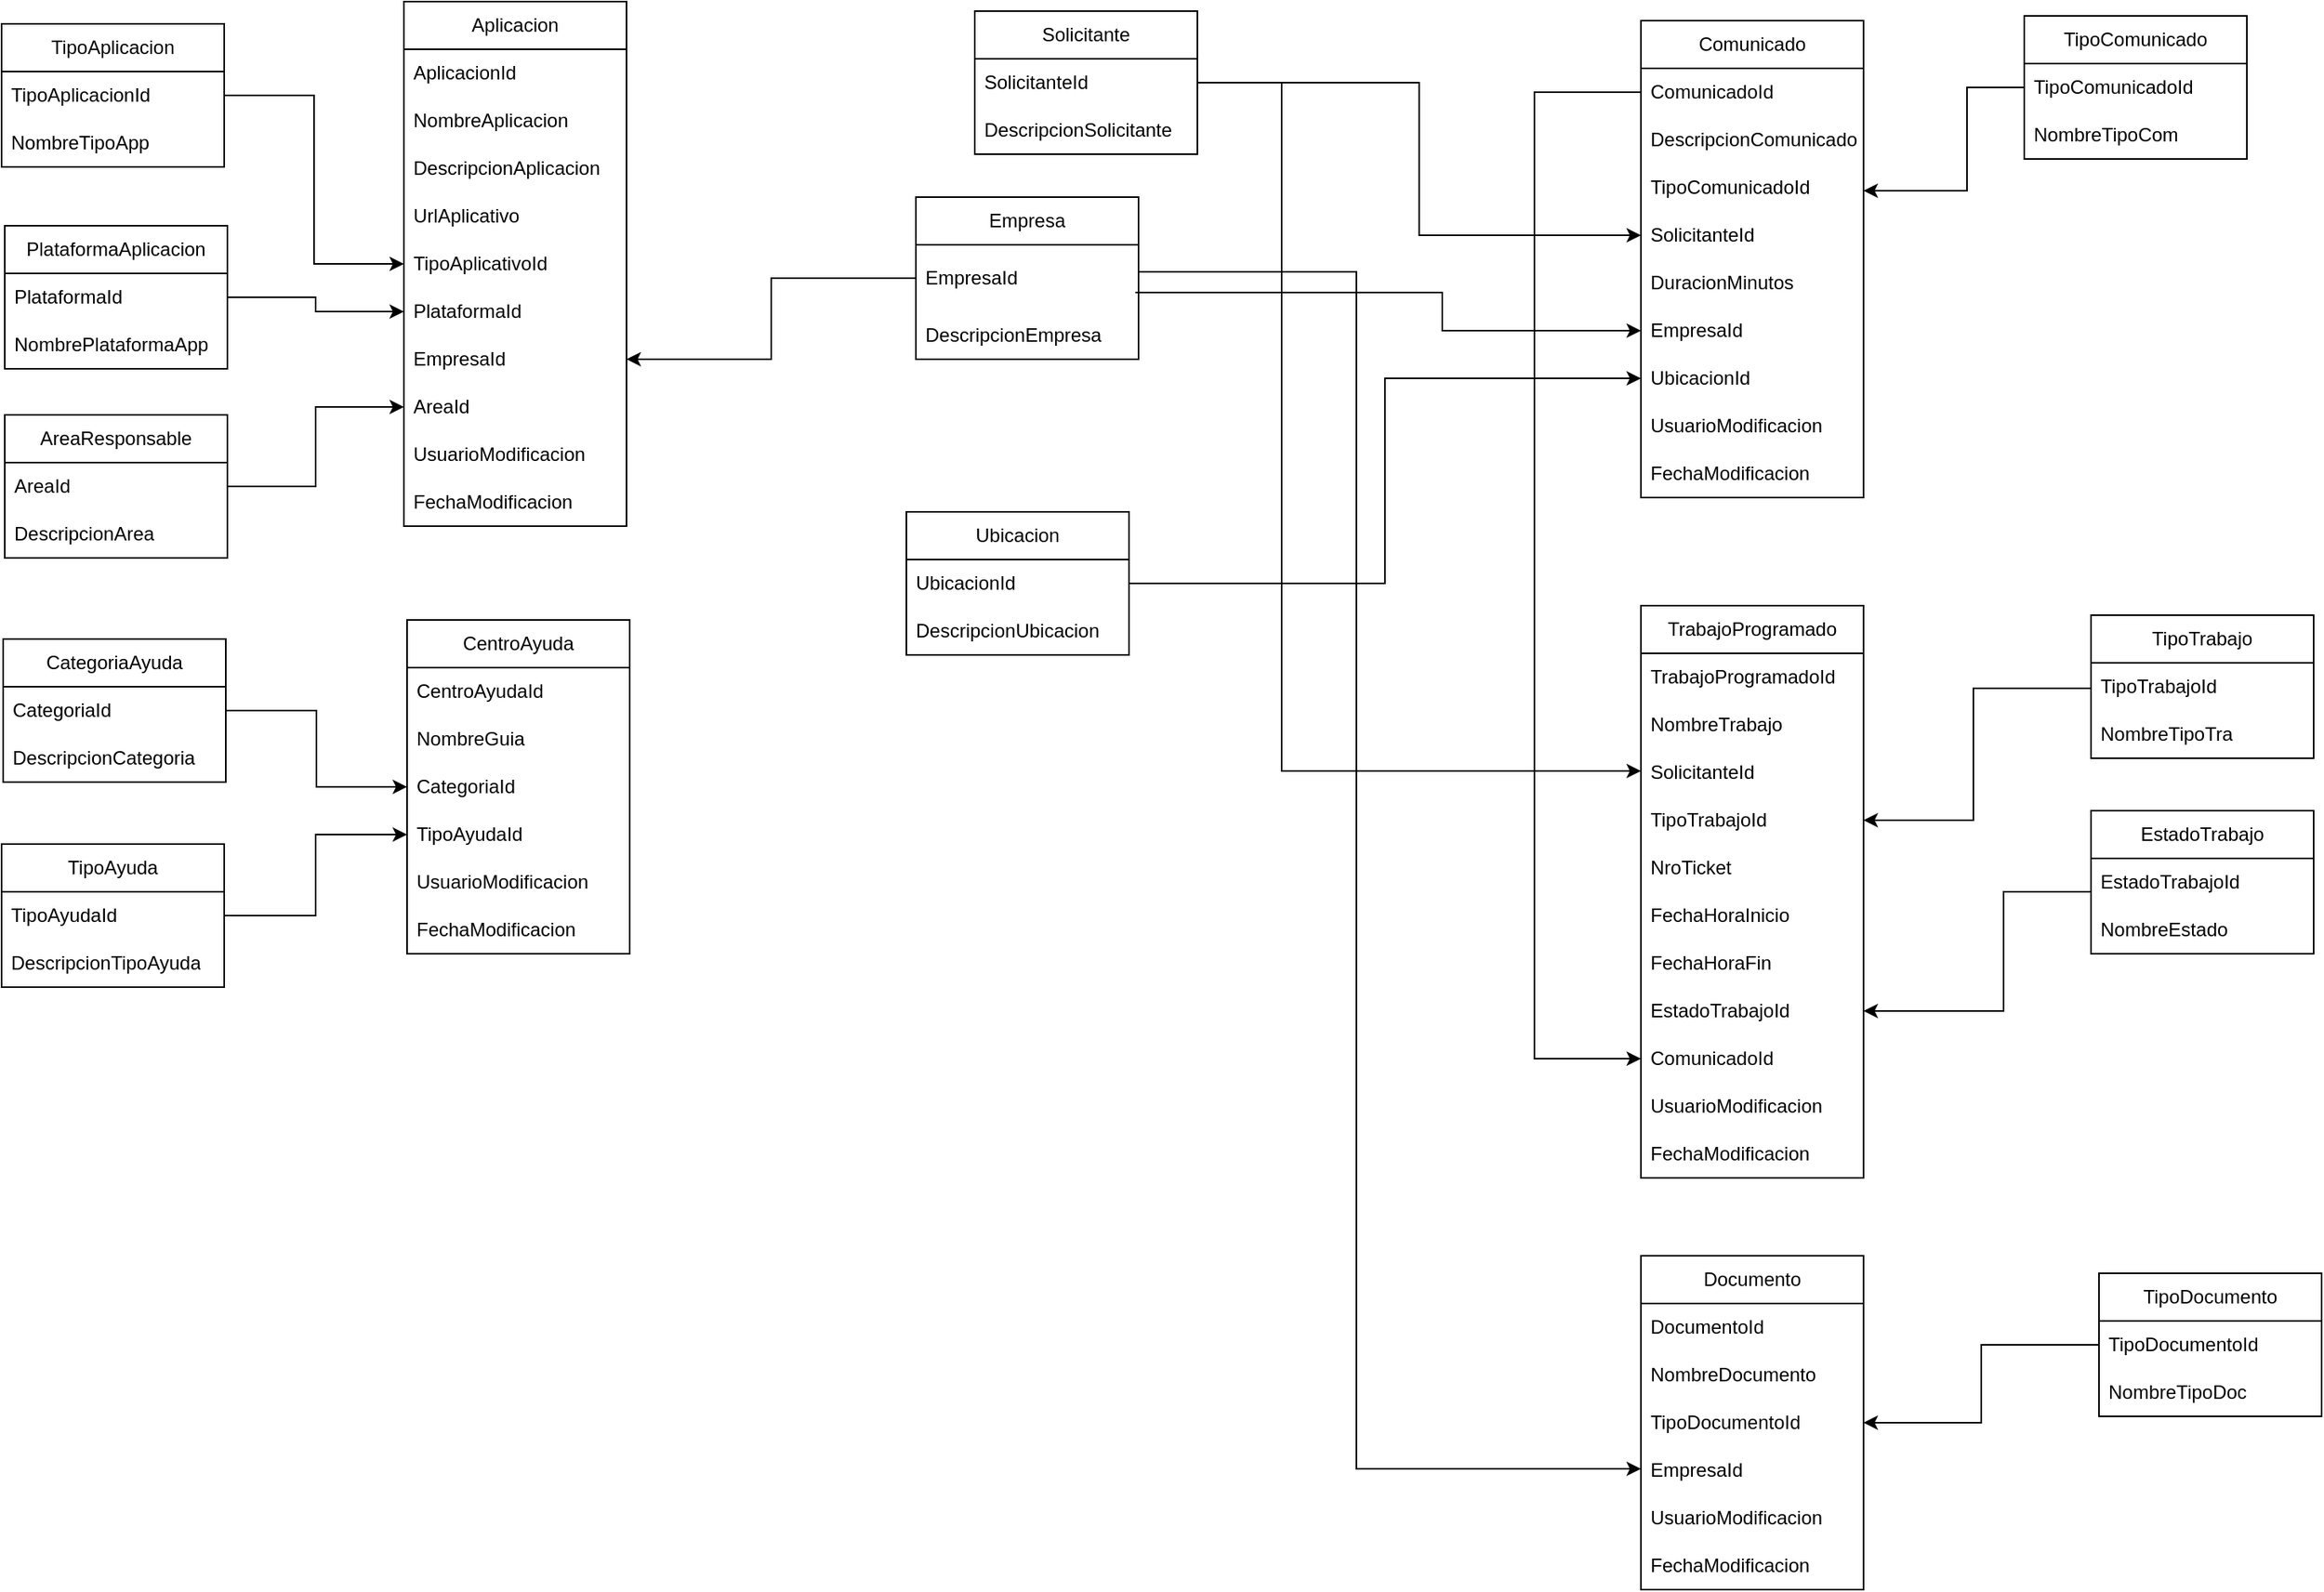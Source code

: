 <mxfile version="28.2.7">
  <diagram name="Página-1" id="-MrBv8roK4zkL0AQwpN0">
    <mxGraphModel dx="2376" dy="823" grid="1" gridSize="1" guides="1" tooltips="1" connect="1" arrows="1" fold="1" page="1" pageScale="1" pageWidth="827" pageHeight="1169" background="none" math="0" shadow="0">
      <root>
        <mxCell id="0" />
        <mxCell id="1" parent="0" />
        <mxCell id="9lsMP7yAAdvIUMcSsxts-48" value="Solicitante" style="swimlane;fontStyle=0;childLayout=stackLayout;horizontal=1;startSize=30;horizontalStack=0;resizeParent=1;resizeParentMax=0;resizeLast=0;collapsible=1;marginBottom=0;whiteSpace=wrap;html=1;" vertex="1" parent="1">
          <mxGeometry x="18" y="26" width="140" height="90" as="geometry" />
        </mxCell>
        <mxCell id="9lsMP7yAAdvIUMcSsxts-49" value="SolicitanteId" style="text;strokeColor=none;fillColor=none;align=left;verticalAlign=middle;spacingLeft=4;spacingRight=4;overflow=hidden;points=[[0,0.5],[1,0.5]];portConstraint=eastwest;rotatable=0;whiteSpace=wrap;html=1;" vertex="1" parent="9lsMP7yAAdvIUMcSsxts-48">
          <mxGeometry y="30" width="140" height="30" as="geometry" />
        </mxCell>
        <mxCell id="9lsMP7yAAdvIUMcSsxts-50" value="DescripcionSolicitante" style="text;strokeColor=none;fillColor=none;align=left;verticalAlign=middle;spacingLeft=4;spacingRight=4;overflow=hidden;points=[[0,0.5],[1,0.5]];portConstraint=eastwest;rotatable=0;whiteSpace=wrap;html=1;" vertex="1" parent="9lsMP7yAAdvIUMcSsxts-48">
          <mxGeometry y="60" width="140" height="30" as="geometry" />
        </mxCell>
        <mxCell id="9lsMP7yAAdvIUMcSsxts-52" value="Empresa" style="swimlane;fontStyle=0;childLayout=stackLayout;horizontal=1;startSize=30;horizontalStack=0;resizeParent=1;resizeParentMax=0;resizeLast=0;collapsible=1;marginBottom=0;whiteSpace=wrap;html=1;" vertex="1" parent="1">
          <mxGeometry x="-19" y="143" width="140" height="102" as="geometry" />
        </mxCell>
        <mxCell id="9lsMP7yAAdvIUMcSsxts-53" value="EmpresaId" style="text;strokeColor=none;fillColor=none;align=left;verticalAlign=middle;spacingLeft=4;spacingRight=4;overflow=hidden;points=[[0,0.5],[1,0.5]];portConstraint=eastwest;rotatable=0;whiteSpace=wrap;html=1;" vertex="1" parent="9lsMP7yAAdvIUMcSsxts-52">
          <mxGeometry y="30" width="140" height="42" as="geometry" />
        </mxCell>
        <mxCell id="9lsMP7yAAdvIUMcSsxts-54" value="DescripcionEmpresa" style="text;strokeColor=none;fillColor=none;align=left;verticalAlign=middle;spacingLeft=4;spacingRight=4;overflow=hidden;points=[[0,0.5],[1,0.5]];portConstraint=eastwest;rotatable=0;whiteSpace=wrap;html=1;" vertex="1" parent="9lsMP7yAAdvIUMcSsxts-52">
          <mxGeometry y="72" width="140" height="30" as="geometry" />
        </mxCell>
        <mxCell id="9lsMP7yAAdvIUMcSsxts-56" value="Ubicacion" style="swimlane;fontStyle=0;childLayout=stackLayout;horizontal=1;startSize=30;horizontalStack=0;resizeParent=1;resizeParentMax=0;resizeLast=0;collapsible=1;marginBottom=0;whiteSpace=wrap;html=1;" vertex="1" parent="1">
          <mxGeometry x="-25" y="341" width="140" height="90" as="geometry" />
        </mxCell>
        <mxCell id="9lsMP7yAAdvIUMcSsxts-57" value="UbicacionId" style="text;strokeColor=none;fillColor=none;align=left;verticalAlign=middle;spacingLeft=4;spacingRight=4;overflow=hidden;points=[[0,0.5],[1,0.5]];portConstraint=eastwest;rotatable=0;whiteSpace=wrap;html=1;" vertex="1" parent="9lsMP7yAAdvIUMcSsxts-56">
          <mxGeometry y="30" width="140" height="30" as="geometry" />
        </mxCell>
        <mxCell id="9lsMP7yAAdvIUMcSsxts-58" value="DescripcionUbicacion" style="text;strokeColor=none;fillColor=none;align=left;verticalAlign=middle;spacingLeft=4;spacingRight=4;overflow=hidden;points=[[0,0.5],[1,0.5]];portConstraint=eastwest;rotatable=0;whiteSpace=wrap;html=1;" vertex="1" parent="9lsMP7yAAdvIUMcSsxts-56">
          <mxGeometry y="60" width="140" height="30" as="geometry" />
        </mxCell>
        <mxCell id="9lsMP7yAAdvIUMcSsxts-60" value="TipoComunicado" style="swimlane;fontStyle=0;childLayout=stackLayout;horizontal=1;startSize=30;horizontalStack=0;resizeParent=1;resizeParentMax=0;resizeLast=0;collapsible=1;marginBottom=0;whiteSpace=wrap;html=1;" vertex="1" parent="1">
          <mxGeometry x="678" y="29" width="140" height="90" as="geometry" />
        </mxCell>
        <mxCell id="9lsMP7yAAdvIUMcSsxts-61" value="TipoComunicadoId" style="text;strokeColor=none;fillColor=none;align=left;verticalAlign=middle;spacingLeft=4;spacingRight=4;overflow=hidden;points=[[0,0.5],[1,0.5]];portConstraint=eastwest;rotatable=0;whiteSpace=wrap;html=1;" vertex="1" parent="9lsMP7yAAdvIUMcSsxts-60">
          <mxGeometry y="30" width="140" height="30" as="geometry" />
        </mxCell>
        <mxCell id="9lsMP7yAAdvIUMcSsxts-62" value="NombreTipoCom" style="text;strokeColor=none;fillColor=none;align=left;verticalAlign=middle;spacingLeft=4;spacingRight=4;overflow=hidden;points=[[0,0.5],[1,0.5]];portConstraint=eastwest;rotatable=0;whiteSpace=wrap;html=1;" vertex="1" parent="9lsMP7yAAdvIUMcSsxts-60">
          <mxGeometry y="60" width="140" height="30" as="geometry" />
        </mxCell>
        <mxCell id="9lsMP7yAAdvIUMcSsxts-64" value="Comunicado" style="swimlane;fontStyle=0;childLayout=stackLayout;horizontal=1;startSize=30;horizontalStack=0;resizeParent=1;resizeParentMax=0;resizeLast=0;collapsible=1;marginBottom=0;whiteSpace=wrap;html=1;" vertex="1" parent="1">
          <mxGeometry x="436.93" y="32" width="140" height="300" as="geometry" />
        </mxCell>
        <mxCell id="9lsMP7yAAdvIUMcSsxts-65" value="ComunicadoId" style="text;strokeColor=none;fillColor=none;align=left;verticalAlign=middle;spacingLeft=4;spacingRight=4;overflow=hidden;points=[[0,0.5],[1,0.5]];portConstraint=eastwest;rotatable=0;whiteSpace=wrap;html=1;" vertex="1" parent="9lsMP7yAAdvIUMcSsxts-64">
          <mxGeometry y="30" width="140" height="30" as="geometry" />
        </mxCell>
        <mxCell id="9lsMP7yAAdvIUMcSsxts-66" value="DescripcionComunicado" style="text;strokeColor=none;fillColor=none;align=left;verticalAlign=middle;spacingLeft=4;spacingRight=4;overflow=hidden;points=[[0,0.5],[1,0.5]];portConstraint=eastwest;rotatable=0;whiteSpace=wrap;html=1;" vertex="1" parent="9lsMP7yAAdvIUMcSsxts-64">
          <mxGeometry y="60" width="140" height="30" as="geometry" />
        </mxCell>
        <mxCell id="9lsMP7yAAdvIUMcSsxts-73" value="TipoComunicadoId" style="text;strokeColor=none;fillColor=none;align=left;verticalAlign=middle;spacingLeft=4;spacingRight=4;overflow=hidden;points=[[0,0.5],[1,0.5]];portConstraint=eastwest;rotatable=0;whiteSpace=wrap;html=1;" vertex="1" parent="9lsMP7yAAdvIUMcSsxts-64">
          <mxGeometry y="90" width="140" height="30" as="geometry" />
        </mxCell>
        <mxCell id="9lsMP7yAAdvIUMcSsxts-67" value="SolicitanteId" style="text;strokeColor=none;fillColor=none;align=left;verticalAlign=middle;spacingLeft=4;spacingRight=4;overflow=hidden;points=[[0,0.5],[1,0.5]];portConstraint=eastwest;rotatable=0;whiteSpace=wrap;html=1;" vertex="1" parent="9lsMP7yAAdvIUMcSsxts-64">
          <mxGeometry y="120" width="140" height="30" as="geometry" />
        </mxCell>
        <mxCell id="9lsMP7yAAdvIUMcSsxts-74" value="DuracionMinutos" style="text;strokeColor=none;fillColor=none;align=left;verticalAlign=middle;spacingLeft=4;spacingRight=4;overflow=hidden;points=[[0,0.5],[1,0.5]];portConstraint=eastwest;rotatable=0;whiteSpace=wrap;html=1;" vertex="1" parent="9lsMP7yAAdvIUMcSsxts-64">
          <mxGeometry y="150" width="140" height="30" as="geometry" />
        </mxCell>
        <mxCell id="9lsMP7yAAdvIUMcSsxts-75" value="EmpresaId" style="text;strokeColor=none;fillColor=none;align=left;verticalAlign=middle;spacingLeft=4;spacingRight=4;overflow=hidden;points=[[0,0.5],[1,0.5]];portConstraint=eastwest;rotatable=0;whiteSpace=wrap;html=1;" vertex="1" parent="9lsMP7yAAdvIUMcSsxts-64">
          <mxGeometry y="180" width="140" height="30" as="geometry" />
        </mxCell>
        <mxCell id="9lsMP7yAAdvIUMcSsxts-76" value="UbicacionId" style="text;strokeColor=none;fillColor=none;align=left;verticalAlign=middle;spacingLeft=4;spacingRight=4;overflow=hidden;points=[[0,0.5],[1,0.5]];portConstraint=eastwest;rotatable=0;whiteSpace=wrap;html=1;" vertex="1" parent="9lsMP7yAAdvIUMcSsxts-64">
          <mxGeometry y="210" width="140" height="30" as="geometry" />
        </mxCell>
        <mxCell id="9lsMP7yAAdvIUMcSsxts-77" value="UsuarioModificacion" style="text;strokeColor=none;fillColor=none;align=left;verticalAlign=middle;spacingLeft=4;spacingRight=4;overflow=hidden;points=[[0,0.5],[1,0.5]];portConstraint=eastwest;rotatable=0;whiteSpace=wrap;html=1;" vertex="1" parent="9lsMP7yAAdvIUMcSsxts-64">
          <mxGeometry y="240" width="140" height="30" as="geometry" />
        </mxCell>
        <mxCell id="9lsMP7yAAdvIUMcSsxts-78" value="FechaModificacion" style="text;strokeColor=none;fillColor=none;align=left;verticalAlign=middle;spacingLeft=4;spacingRight=4;overflow=hidden;points=[[0,0.5],[1,0.5]];portConstraint=eastwest;rotatable=0;whiteSpace=wrap;html=1;" vertex="1" parent="9lsMP7yAAdvIUMcSsxts-64">
          <mxGeometry y="270" width="140" height="30" as="geometry" />
        </mxCell>
        <mxCell id="9lsMP7yAAdvIUMcSsxts-85" style="edgeStyle=orthogonalEdgeStyle;rounded=0;orthogonalLoop=1;jettySize=auto;html=1;" edge="1" parent="1" source="9lsMP7yAAdvIUMcSsxts-61" target="9lsMP7yAAdvIUMcSsxts-73">
          <mxGeometry relative="1" as="geometry">
            <Array as="points">
              <mxPoint x="642" y="74" />
              <mxPoint x="642" y="139" />
            </Array>
          </mxGeometry>
        </mxCell>
        <mxCell id="9lsMP7yAAdvIUMcSsxts-86" style="edgeStyle=orthogonalEdgeStyle;rounded=0;orthogonalLoop=1;jettySize=auto;html=1;" edge="1" parent="1" source="9lsMP7yAAdvIUMcSsxts-49" target="9lsMP7yAAdvIUMcSsxts-67">
          <mxGeometry relative="1" as="geometry" />
        </mxCell>
        <mxCell id="9lsMP7yAAdvIUMcSsxts-87" style="edgeStyle=orthogonalEdgeStyle;rounded=0;orthogonalLoop=1;jettySize=auto;html=1;entryX=0;entryY=0.5;entryDx=0;entryDy=0;exitX=0.986;exitY=0.714;exitDx=0;exitDy=0;exitPerimeter=0;" edge="1" parent="1" source="9lsMP7yAAdvIUMcSsxts-53" target="9lsMP7yAAdvIUMcSsxts-75">
          <mxGeometry relative="1" as="geometry">
            <Array as="points">
              <mxPoint x="312" y="203" />
              <mxPoint x="312" y="227" />
            </Array>
          </mxGeometry>
        </mxCell>
        <mxCell id="9lsMP7yAAdvIUMcSsxts-88" style="edgeStyle=orthogonalEdgeStyle;rounded=0;orthogonalLoop=1;jettySize=auto;html=1;entryX=0;entryY=0.5;entryDx=0;entryDy=0;" edge="1" parent="1" source="9lsMP7yAAdvIUMcSsxts-57" target="9lsMP7yAAdvIUMcSsxts-76">
          <mxGeometry relative="1" as="geometry" />
        </mxCell>
        <mxCell id="9lsMP7yAAdvIUMcSsxts-89" value="TipoTrabajo" style="swimlane;fontStyle=0;childLayout=stackLayout;horizontal=1;startSize=30;horizontalStack=0;resizeParent=1;resizeParentMax=0;resizeLast=0;collapsible=1;marginBottom=0;whiteSpace=wrap;html=1;" vertex="1" parent="1">
          <mxGeometry x="720" y="406" width="140" height="90" as="geometry" />
        </mxCell>
        <mxCell id="9lsMP7yAAdvIUMcSsxts-90" value="TipoTrabajoId" style="text;strokeColor=none;fillColor=none;align=left;verticalAlign=middle;spacingLeft=4;spacingRight=4;overflow=hidden;points=[[0,0.5],[1,0.5]];portConstraint=eastwest;rotatable=0;whiteSpace=wrap;html=1;" vertex="1" parent="9lsMP7yAAdvIUMcSsxts-89">
          <mxGeometry y="30" width="140" height="30" as="geometry" />
        </mxCell>
        <mxCell id="9lsMP7yAAdvIUMcSsxts-91" value="NombreTipoTra" style="text;strokeColor=none;fillColor=none;align=left;verticalAlign=middle;spacingLeft=4;spacingRight=4;overflow=hidden;points=[[0,0.5],[1,0.5]];portConstraint=eastwest;rotatable=0;whiteSpace=wrap;html=1;" vertex="1" parent="9lsMP7yAAdvIUMcSsxts-89">
          <mxGeometry y="60" width="140" height="30" as="geometry" />
        </mxCell>
        <mxCell id="9lsMP7yAAdvIUMcSsxts-93" value="EstadoTrabajo" style="swimlane;fontStyle=0;childLayout=stackLayout;horizontal=1;startSize=30;horizontalStack=0;resizeParent=1;resizeParentMax=0;resizeLast=0;collapsible=1;marginBottom=0;whiteSpace=wrap;html=1;" vertex="1" parent="1">
          <mxGeometry x="720" y="529" width="140" height="90" as="geometry" />
        </mxCell>
        <mxCell id="9lsMP7yAAdvIUMcSsxts-94" value="EstadoTrabajoId" style="text;strokeColor=none;fillColor=none;align=left;verticalAlign=middle;spacingLeft=4;spacingRight=4;overflow=hidden;points=[[0,0.5],[1,0.5]];portConstraint=eastwest;rotatable=0;whiteSpace=wrap;html=1;" vertex="1" parent="9lsMP7yAAdvIUMcSsxts-93">
          <mxGeometry y="30" width="140" height="30" as="geometry" />
        </mxCell>
        <mxCell id="9lsMP7yAAdvIUMcSsxts-95" value="NombreEstado" style="text;strokeColor=none;fillColor=none;align=left;verticalAlign=middle;spacingLeft=4;spacingRight=4;overflow=hidden;points=[[0,0.5],[1,0.5]];portConstraint=eastwest;rotatable=0;whiteSpace=wrap;html=1;" vertex="1" parent="9lsMP7yAAdvIUMcSsxts-93">
          <mxGeometry y="60" width="140" height="30" as="geometry" />
        </mxCell>
        <mxCell id="9lsMP7yAAdvIUMcSsxts-96" value="TrabajoProgramado" style="swimlane;fontStyle=0;childLayout=stackLayout;horizontal=1;startSize=30;horizontalStack=0;resizeParent=1;resizeParentMax=0;resizeLast=0;collapsible=1;marginBottom=0;whiteSpace=wrap;html=1;" vertex="1" parent="1">
          <mxGeometry x="436.93" y="400" width="140" height="360" as="geometry" />
        </mxCell>
        <mxCell id="9lsMP7yAAdvIUMcSsxts-97" value="TrabajoProgramadoId" style="text;strokeColor=none;fillColor=none;align=left;verticalAlign=middle;spacingLeft=4;spacingRight=4;overflow=hidden;points=[[0,0.5],[1,0.5]];portConstraint=eastwest;rotatable=0;whiteSpace=wrap;html=1;" vertex="1" parent="9lsMP7yAAdvIUMcSsxts-96">
          <mxGeometry y="30" width="140" height="30" as="geometry" />
        </mxCell>
        <mxCell id="9lsMP7yAAdvIUMcSsxts-98" value="NombreTrabajo" style="text;strokeColor=none;fillColor=none;align=left;verticalAlign=middle;spacingLeft=4;spacingRight=4;overflow=hidden;points=[[0,0.5],[1,0.5]];portConstraint=eastwest;rotatable=0;whiteSpace=wrap;html=1;" vertex="1" parent="9lsMP7yAAdvIUMcSsxts-96">
          <mxGeometry y="60" width="140" height="30" as="geometry" />
        </mxCell>
        <mxCell id="9lsMP7yAAdvIUMcSsxts-99" value="SolicitanteId" style="text;strokeColor=none;fillColor=none;align=left;verticalAlign=middle;spacingLeft=4;spacingRight=4;overflow=hidden;points=[[0,0.5],[1,0.5]];portConstraint=eastwest;rotatable=0;whiteSpace=wrap;html=1;" vertex="1" parent="9lsMP7yAAdvIUMcSsxts-96">
          <mxGeometry y="90" width="140" height="30" as="geometry" />
        </mxCell>
        <mxCell id="9lsMP7yAAdvIUMcSsxts-100" value="TipoTrabajoId" style="text;strokeColor=none;fillColor=none;align=left;verticalAlign=middle;spacingLeft=4;spacingRight=4;overflow=hidden;points=[[0,0.5],[1,0.5]];portConstraint=eastwest;rotatable=0;whiteSpace=wrap;html=1;" vertex="1" parent="9lsMP7yAAdvIUMcSsxts-96">
          <mxGeometry y="120" width="140" height="30" as="geometry" />
        </mxCell>
        <mxCell id="9lsMP7yAAdvIUMcSsxts-101" value="NroTicket" style="text;strokeColor=none;fillColor=none;align=left;verticalAlign=middle;spacingLeft=4;spacingRight=4;overflow=hidden;points=[[0,0.5],[1,0.5]];portConstraint=eastwest;rotatable=0;whiteSpace=wrap;html=1;" vertex="1" parent="9lsMP7yAAdvIUMcSsxts-96">
          <mxGeometry y="150" width="140" height="30" as="geometry" />
        </mxCell>
        <mxCell id="9lsMP7yAAdvIUMcSsxts-102" value="FechaHoraInicio" style="text;strokeColor=none;fillColor=none;align=left;verticalAlign=middle;spacingLeft=4;spacingRight=4;overflow=hidden;points=[[0,0.5],[1,0.5]];portConstraint=eastwest;rotatable=0;whiteSpace=wrap;html=1;" vertex="1" parent="9lsMP7yAAdvIUMcSsxts-96">
          <mxGeometry y="180" width="140" height="30" as="geometry" />
        </mxCell>
        <mxCell id="9lsMP7yAAdvIUMcSsxts-103" value="FechaHoraFin" style="text;strokeColor=none;fillColor=none;align=left;verticalAlign=middle;spacingLeft=4;spacingRight=4;overflow=hidden;points=[[0,0.5],[1,0.5]];portConstraint=eastwest;rotatable=0;whiteSpace=wrap;html=1;" vertex="1" parent="9lsMP7yAAdvIUMcSsxts-96">
          <mxGeometry y="210" width="140" height="30" as="geometry" />
        </mxCell>
        <mxCell id="9lsMP7yAAdvIUMcSsxts-104" value="EstadoTrabajoId" style="text;strokeColor=none;fillColor=none;align=left;verticalAlign=middle;spacingLeft=4;spacingRight=4;overflow=hidden;points=[[0,0.5],[1,0.5]];portConstraint=eastwest;rotatable=0;whiteSpace=wrap;html=1;" vertex="1" parent="9lsMP7yAAdvIUMcSsxts-96">
          <mxGeometry y="240" width="140" height="30" as="geometry" />
        </mxCell>
        <mxCell id="9lsMP7yAAdvIUMcSsxts-105" value="ComunicadoId" style="text;strokeColor=none;fillColor=none;align=left;verticalAlign=middle;spacingLeft=4;spacingRight=4;overflow=hidden;points=[[0,0.5],[1,0.5]];portConstraint=eastwest;rotatable=0;whiteSpace=wrap;html=1;" vertex="1" parent="9lsMP7yAAdvIUMcSsxts-96">
          <mxGeometry y="270" width="140" height="30" as="geometry" />
        </mxCell>
        <mxCell id="9lsMP7yAAdvIUMcSsxts-106" value="UsuarioModificacion" style="text;strokeColor=none;fillColor=none;align=left;verticalAlign=middle;spacingLeft=4;spacingRight=4;overflow=hidden;points=[[0,0.5],[1,0.5]];portConstraint=eastwest;rotatable=0;whiteSpace=wrap;html=1;" vertex="1" parent="9lsMP7yAAdvIUMcSsxts-96">
          <mxGeometry y="300" width="140" height="30" as="geometry" />
        </mxCell>
        <mxCell id="9lsMP7yAAdvIUMcSsxts-107" value="FechaModificacion" style="text;strokeColor=none;fillColor=none;align=left;verticalAlign=middle;spacingLeft=4;spacingRight=4;overflow=hidden;points=[[0,0.5],[1,0.5]];portConstraint=eastwest;rotatable=0;whiteSpace=wrap;html=1;" vertex="1" parent="9lsMP7yAAdvIUMcSsxts-96">
          <mxGeometry y="330" width="140" height="30" as="geometry" />
        </mxCell>
        <mxCell id="9lsMP7yAAdvIUMcSsxts-108" style="edgeStyle=orthogonalEdgeStyle;rounded=0;orthogonalLoop=1;jettySize=auto;html=1;" edge="1" parent="1" source="9lsMP7yAAdvIUMcSsxts-90" target="9lsMP7yAAdvIUMcSsxts-100">
          <mxGeometry relative="1" as="geometry">
            <Array as="points">
              <mxPoint x="646" y="452" />
              <mxPoint x="646" y="535" />
            </Array>
          </mxGeometry>
        </mxCell>
        <mxCell id="9lsMP7yAAdvIUMcSsxts-109" style="edgeStyle=orthogonalEdgeStyle;rounded=0;orthogonalLoop=1;jettySize=auto;html=1;" edge="1" parent="1" source="9lsMP7yAAdvIUMcSsxts-94" target="9lsMP7yAAdvIUMcSsxts-104">
          <mxGeometry relative="1" as="geometry">
            <Array as="points">
              <mxPoint x="665" y="580" />
              <mxPoint x="665" y="655" />
            </Array>
          </mxGeometry>
        </mxCell>
        <mxCell id="9lsMP7yAAdvIUMcSsxts-110" style="edgeStyle=orthogonalEdgeStyle;rounded=0;orthogonalLoop=1;jettySize=auto;html=1;" edge="1" parent="1" source="9lsMP7yAAdvIUMcSsxts-49" target="9lsMP7yAAdvIUMcSsxts-99">
          <mxGeometry relative="1" as="geometry">
            <Array as="points">
              <mxPoint x="211" y="71" />
              <mxPoint x="211" y="504" />
            </Array>
          </mxGeometry>
        </mxCell>
        <mxCell id="9lsMP7yAAdvIUMcSsxts-112" style="edgeStyle=orthogonalEdgeStyle;rounded=0;orthogonalLoop=1;jettySize=auto;html=1;entryX=0;entryY=0.5;entryDx=0;entryDy=0;" edge="1" parent="1" source="9lsMP7yAAdvIUMcSsxts-65" target="9lsMP7yAAdvIUMcSsxts-105">
          <mxGeometry relative="1" as="geometry">
            <Array as="points">
              <mxPoint x="369.93" y="77" />
              <mxPoint x="369.93" y="685" />
            </Array>
          </mxGeometry>
        </mxCell>
        <mxCell id="9lsMP7yAAdvIUMcSsxts-128" value="TipoDocumento" style="swimlane;fontStyle=0;childLayout=stackLayout;horizontal=1;startSize=30;horizontalStack=0;resizeParent=1;resizeParentMax=0;resizeLast=0;collapsible=1;marginBottom=0;whiteSpace=wrap;html=1;" vertex="1" parent="1">
          <mxGeometry x="725" y="820" width="140" height="90" as="geometry" />
        </mxCell>
        <mxCell id="9lsMP7yAAdvIUMcSsxts-129" value="TipoDocumentoId" style="text;strokeColor=none;fillColor=none;align=left;verticalAlign=middle;spacingLeft=4;spacingRight=4;overflow=hidden;points=[[0,0.5],[1,0.5]];portConstraint=eastwest;rotatable=0;whiteSpace=wrap;html=1;" vertex="1" parent="9lsMP7yAAdvIUMcSsxts-128">
          <mxGeometry y="30" width="140" height="30" as="geometry" />
        </mxCell>
        <mxCell id="9lsMP7yAAdvIUMcSsxts-130" value="NombreTipoDoc" style="text;strokeColor=none;fillColor=none;align=left;verticalAlign=middle;spacingLeft=4;spacingRight=4;overflow=hidden;points=[[0,0.5],[1,0.5]];portConstraint=eastwest;rotatable=0;whiteSpace=wrap;html=1;" vertex="1" parent="9lsMP7yAAdvIUMcSsxts-128">
          <mxGeometry y="60" width="140" height="30" as="geometry" />
        </mxCell>
        <mxCell id="9lsMP7yAAdvIUMcSsxts-137" value="Documento" style="swimlane;fontStyle=0;childLayout=stackLayout;horizontal=1;startSize=30;horizontalStack=0;resizeParent=1;resizeParentMax=0;resizeLast=0;collapsible=1;marginBottom=0;whiteSpace=wrap;html=1;" vertex="1" parent="1">
          <mxGeometry x="436.93" y="809" width="140" height="210" as="geometry" />
        </mxCell>
        <mxCell id="9lsMP7yAAdvIUMcSsxts-138" value="DocumentoId" style="text;strokeColor=none;fillColor=none;align=left;verticalAlign=middle;spacingLeft=4;spacingRight=4;overflow=hidden;points=[[0,0.5],[1,0.5]];portConstraint=eastwest;rotatable=0;whiteSpace=wrap;html=1;" vertex="1" parent="9lsMP7yAAdvIUMcSsxts-137">
          <mxGeometry y="30" width="140" height="30" as="geometry" />
        </mxCell>
        <mxCell id="9lsMP7yAAdvIUMcSsxts-139" value="NombreDocumento" style="text;strokeColor=none;fillColor=none;align=left;verticalAlign=middle;spacingLeft=4;spacingRight=4;overflow=hidden;points=[[0,0.5],[1,0.5]];portConstraint=eastwest;rotatable=0;whiteSpace=wrap;html=1;" vertex="1" parent="9lsMP7yAAdvIUMcSsxts-137">
          <mxGeometry y="60" width="140" height="30" as="geometry" />
        </mxCell>
        <mxCell id="9lsMP7yAAdvIUMcSsxts-140" value="TipoDocumentoId" style="text;strokeColor=none;fillColor=none;align=left;verticalAlign=middle;spacingLeft=4;spacingRight=4;overflow=hidden;points=[[0,0.5],[1,0.5]];portConstraint=eastwest;rotatable=0;whiteSpace=wrap;html=1;" vertex="1" parent="9lsMP7yAAdvIUMcSsxts-137">
          <mxGeometry y="90" width="140" height="30" as="geometry" />
        </mxCell>
        <mxCell id="9lsMP7yAAdvIUMcSsxts-143" value="EmpresaId" style="text;strokeColor=none;fillColor=none;align=left;verticalAlign=middle;spacingLeft=4;spacingRight=4;overflow=hidden;points=[[0,0.5],[1,0.5]];portConstraint=eastwest;rotatable=0;whiteSpace=wrap;html=1;" vertex="1" parent="9lsMP7yAAdvIUMcSsxts-137">
          <mxGeometry y="120" width="140" height="30" as="geometry" />
        </mxCell>
        <mxCell id="9lsMP7yAAdvIUMcSsxts-141" value="UsuarioModificacion" style="text;strokeColor=none;fillColor=none;align=left;verticalAlign=middle;spacingLeft=4;spacingRight=4;overflow=hidden;points=[[0,0.5],[1,0.5]];portConstraint=eastwest;rotatable=0;whiteSpace=wrap;html=1;" vertex="1" parent="9lsMP7yAAdvIUMcSsxts-137">
          <mxGeometry y="150" width="140" height="30" as="geometry" />
        </mxCell>
        <mxCell id="9lsMP7yAAdvIUMcSsxts-142" value="FechaModificacion" style="text;strokeColor=none;fillColor=none;align=left;verticalAlign=middle;spacingLeft=4;spacingRight=4;overflow=hidden;points=[[0,0.5],[1,0.5]];portConstraint=eastwest;rotatable=0;whiteSpace=wrap;html=1;" vertex="1" parent="9lsMP7yAAdvIUMcSsxts-137">
          <mxGeometry y="180" width="140" height="30" as="geometry" />
        </mxCell>
        <mxCell id="9lsMP7yAAdvIUMcSsxts-144" style="edgeStyle=orthogonalEdgeStyle;rounded=0;orthogonalLoop=1;jettySize=auto;html=1;entryX=1;entryY=0.5;entryDx=0;entryDy=0;" edge="1" parent="1" source="9lsMP7yAAdvIUMcSsxts-129" target="9lsMP7yAAdvIUMcSsxts-140">
          <mxGeometry relative="1" as="geometry" />
        </mxCell>
        <mxCell id="9lsMP7yAAdvIUMcSsxts-146" style="edgeStyle=orthogonalEdgeStyle;rounded=0;orthogonalLoop=1;jettySize=auto;html=1;" edge="1" parent="1" source="9lsMP7yAAdvIUMcSsxts-53" target="9lsMP7yAAdvIUMcSsxts-143">
          <mxGeometry relative="1" as="geometry">
            <Array as="points">
              <mxPoint x="258" y="190" />
              <mxPoint x="258" y="943" />
            </Array>
          </mxGeometry>
        </mxCell>
        <mxCell id="9lsMP7yAAdvIUMcSsxts-148" value="TipoAplicacion" style="swimlane;fontStyle=0;childLayout=stackLayout;horizontal=1;startSize=30;horizontalStack=0;resizeParent=1;resizeParentMax=0;resizeLast=0;collapsible=1;marginBottom=0;whiteSpace=wrap;html=1;" vertex="1" parent="1">
          <mxGeometry x="-594" y="34" width="140" height="90" as="geometry" />
        </mxCell>
        <mxCell id="9lsMP7yAAdvIUMcSsxts-149" value="TipoAplicacionId" style="text;strokeColor=none;fillColor=none;align=left;verticalAlign=middle;spacingLeft=4;spacingRight=4;overflow=hidden;points=[[0,0.5],[1,0.5]];portConstraint=eastwest;rotatable=0;whiteSpace=wrap;html=1;" vertex="1" parent="9lsMP7yAAdvIUMcSsxts-148">
          <mxGeometry y="30" width="140" height="30" as="geometry" />
        </mxCell>
        <mxCell id="9lsMP7yAAdvIUMcSsxts-150" value="NombreTipoApp" style="text;strokeColor=none;fillColor=none;align=left;verticalAlign=middle;spacingLeft=4;spacingRight=4;overflow=hidden;points=[[0,0.5],[1,0.5]];portConstraint=eastwest;rotatable=0;whiteSpace=wrap;html=1;" vertex="1" parent="9lsMP7yAAdvIUMcSsxts-148">
          <mxGeometry y="60" width="140" height="30" as="geometry" />
        </mxCell>
        <mxCell id="9lsMP7yAAdvIUMcSsxts-152" value="PlataformaAplicacion" style="swimlane;fontStyle=0;childLayout=stackLayout;horizontal=1;startSize=30;horizontalStack=0;resizeParent=1;resizeParentMax=0;resizeLast=0;collapsible=1;marginBottom=0;whiteSpace=wrap;html=1;" vertex="1" parent="1">
          <mxGeometry x="-592" y="161" width="140" height="90" as="geometry" />
        </mxCell>
        <mxCell id="9lsMP7yAAdvIUMcSsxts-153" value="PlataformaId" style="text;strokeColor=none;fillColor=none;align=left;verticalAlign=middle;spacingLeft=4;spacingRight=4;overflow=hidden;points=[[0,0.5],[1,0.5]];portConstraint=eastwest;rotatable=0;whiteSpace=wrap;html=1;" vertex="1" parent="9lsMP7yAAdvIUMcSsxts-152">
          <mxGeometry y="30" width="140" height="30" as="geometry" />
        </mxCell>
        <mxCell id="9lsMP7yAAdvIUMcSsxts-154" value="NombrePlataformaApp" style="text;strokeColor=none;fillColor=none;align=left;verticalAlign=middle;spacingLeft=4;spacingRight=4;overflow=hidden;points=[[0,0.5],[1,0.5]];portConstraint=eastwest;rotatable=0;whiteSpace=wrap;html=1;" vertex="1" parent="9lsMP7yAAdvIUMcSsxts-152">
          <mxGeometry y="60" width="140" height="30" as="geometry" />
        </mxCell>
        <mxCell id="9lsMP7yAAdvIUMcSsxts-160" value="AreaResponsable" style="swimlane;fontStyle=0;childLayout=stackLayout;horizontal=1;startSize=30;horizontalStack=0;resizeParent=1;resizeParentMax=0;resizeLast=0;collapsible=1;marginBottom=0;whiteSpace=wrap;html=1;" vertex="1" parent="1">
          <mxGeometry x="-592" y="280" width="140" height="90" as="geometry" />
        </mxCell>
        <mxCell id="9lsMP7yAAdvIUMcSsxts-161" value="AreaId" style="text;strokeColor=none;fillColor=none;align=left;verticalAlign=middle;spacingLeft=4;spacingRight=4;overflow=hidden;points=[[0,0.5],[1,0.5]];portConstraint=eastwest;rotatable=0;whiteSpace=wrap;html=1;" vertex="1" parent="9lsMP7yAAdvIUMcSsxts-160">
          <mxGeometry y="30" width="140" height="30" as="geometry" />
        </mxCell>
        <mxCell id="9lsMP7yAAdvIUMcSsxts-162" value="DescripcionArea" style="text;strokeColor=none;fillColor=none;align=left;verticalAlign=middle;spacingLeft=4;spacingRight=4;overflow=hidden;points=[[0,0.5],[1,0.5]];portConstraint=eastwest;rotatable=0;whiteSpace=wrap;html=1;" vertex="1" parent="9lsMP7yAAdvIUMcSsxts-160">
          <mxGeometry y="60" width="140" height="30" as="geometry" />
        </mxCell>
        <mxCell id="9lsMP7yAAdvIUMcSsxts-164" value="Aplicacion" style="swimlane;fontStyle=0;childLayout=stackLayout;horizontal=1;startSize=30;horizontalStack=0;resizeParent=1;resizeParentMax=0;resizeLast=0;collapsible=1;marginBottom=0;whiteSpace=wrap;html=1;" vertex="1" parent="1">
          <mxGeometry x="-341" y="20" width="140" height="330" as="geometry" />
        </mxCell>
        <mxCell id="9lsMP7yAAdvIUMcSsxts-165" value="AplicacionId" style="text;strokeColor=none;fillColor=none;align=left;verticalAlign=middle;spacingLeft=4;spacingRight=4;overflow=hidden;points=[[0,0.5],[1,0.5]];portConstraint=eastwest;rotatable=0;whiteSpace=wrap;html=1;" vertex="1" parent="9lsMP7yAAdvIUMcSsxts-164">
          <mxGeometry y="30" width="140" height="30" as="geometry" />
        </mxCell>
        <mxCell id="9lsMP7yAAdvIUMcSsxts-166" value="NombreAplicacion" style="text;strokeColor=none;fillColor=none;align=left;verticalAlign=middle;spacingLeft=4;spacingRight=4;overflow=hidden;points=[[0,0.5],[1,0.5]];portConstraint=eastwest;rotatable=0;whiteSpace=wrap;html=1;" vertex="1" parent="9lsMP7yAAdvIUMcSsxts-164">
          <mxGeometry y="60" width="140" height="30" as="geometry" />
        </mxCell>
        <mxCell id="9lsMP7yAAdvIUMcSsxts-167" value="DescripcionAplicacion" style="text;strokeColor=none;fillColor=none;align=left;verticalAlign=middle;spacingLeft=4;spacingRight=4;overflow=hidden;points=[[0,0.5],[1,0.5]];portConstraint=eastwest;rotatable=0;whiteSpace=wrap;html=1;" vertex="1" parent="9lsMP7yAAdvIUMcSsxts-164">
          <mxGeometry y="90" width="140" height="30" as="geometry" />
        </mxCell>
        <mxCell id="9lsMP7yAAdvIUMcSsxts-168" value="UrlAplicativo" style="text;strokeColor=none;fillColor=none;align=left;verticalAlign=middle;spacingLeft=4;spacingRight=4;overflow=hidden;points=[[0,0.5],[1,0.5]];portConstraint=eastwest;rotatable=0;whiteSpace=wrap;html=1;" vertex="1" parent="9lsMP7yAAdvIUMcSsxts-164">
          <mxGeometry y="120" width="140" height="30" as="geometry" />
        </mxCell>
        <mxCell id="9lsMP7yAAdvIUMcSsxts-169" value="TipoAplicativoId" style="text;strokeColor=none;fillColor=none;align=left;verticalAlign=middle;spacingLeft=4;spacingRight=4;overflow=hidden;points=[[0,0.5],[1,0.5]];portConstraint=eastwest;rotatable=0;whiteSpace=wrap;html=1;" vertex="1" parent="9lsMP7yAAdvIUMcSsxts-164">
          <mxGeometry y="150" width="140" height="30" as="geometry" />
        </mxCell>
        <mxCell id="9lsMP7yAAdvIUMcSsxts-170" value="PlataformaId" style="text;strokeColor=none;fillColor=none;align=left;verticalAlign=middle;spacingLeft=4;spacingRight=4;overflow=hidden;points=[[0,0.5],[1,0.5]];portConstraint=eastwest;rotatable=0;whiteSpace=wrap;html=1;" vertex="1" parent="9lsMP7yAAdvIUMcSsxts-164">
          <mxGeometry y="180" width="140" height="30" as="geometry" />
        </mxCell>
        <mxCell id="9lsMP7yAAdvIUMcSsxts-171" value="EmpresaId" style="text;strokeColor=none;fillColor=none;align=left;verticalAlign=middle;spacingLeft=4;spacingRight=4;overflow=hidden;points=[[0,0.5],[1,0.5]];portConstraint=eastwest;rotatable=0;whiteSpace=wrap;html=1;" vertex="1" parent="9lsMP7yAAdvIUMcSsxts-164">
          <mxGeometry y="210" width="140" height="30" as="geometry" />
        </mxCell>
        <mxCell id="9lsMP7yAAdvIUMcSsxts-172" value="AreaId" style="text;strokeColor=none;fillColor=none;align=left;verticalAlign=middle;spacingLeft=4;spacingRight=4;overflow=hidden;points=[[0,0.5],[1,0.5]];portConstraint=eastwest;rotatable=0;whiteSpace=wrap;html=1;" vertex="1" parent="9lsMP7yAAdvIUMcSsxts-164">
          <mxGeometry y="240" width="140" height="30" as="geometry" />
        </mxCell>
        <mxCell id="9lsMP7yAAdvIUMcSsxts-194" value="UsuarioModificacion" style="text;strokeColor=none;fillColor=none;align=left;verticalAlign=middle;spacingLeft=4;spacingRight=4;overflow=hidden;points=[[0,0.5],[1,0.5]];portConstraint=eastwest;rotatable=0;whiteSpace=wrap;html=1;" vertex="1" parent="9lsMP7yAAdvIUMcSsxts-164">
          <mxGeometry y="270" width="140" height="30" as="geometry" />
        </mxCell>
        <mxCell id="9lsMP7yAAdvIUMcSsxts-195" value="FechaModificacion" style="text;strokeColor=none;fillColor=none;align=left;verticalAlign=middle;spacingLeft=4;spacingRight=4;overflow=hidden;points=[[0,0.5],[1,0.5]];portConstraint=eastwest;rotatable=0;whiteSpace=wrap;html=1;" vertex="1" parent="9lsMP7yAAdvIUMcSsxts-164">
          <mxGeometry y="300" width="140" height="30" as="geometry" />
        </mxCell>
        <mxCell id="9lsMP7yAAdvIUMcSsxts-173" style="edgeStyle=orthogonalEdgeStyle;rounded=0;orthogonalLoop=1;jettySize=auto;html=1;" edge="1" parent="1" source="9lsMP7yAAdvIUMcSsxts-161" target="9lsMP7yAAdvIUMcSsxts-172">
          <mxGeometry relative="1" as="geometry" />
        </mxCell>
        <mxCell id="9lsMP7yAAdvIUMcSsxts-174" style="edgeStyle=orthogonalEdgeStyle;rounded=0;orthogonalLoop=1;jettySize=auto;html=1;" edge="1" parent="1" source="9lsMP7yAAdvIUMcSsxts-153" target="9lsMP7yAAdvIUMcSsxts-170">
          <mxGeometry relative="1" as="geometry" />
        </mxCell>
        <mxCell id="9lsMP7yAAdvIUMcSsxts-175" style="edgeStyle=orthogonalEdgeStyle;rounded=0;orthogonalLoop=1;jettySize=auto;html=1;entryX=0;entryY=0.5;entryDx=0;entryDy=0;" edge="1" parent="1" source="9lsMP7yAAdvIUMcSsxts-149" target="9lsMP7yAAdvIUMcSsxts-169">
          <mxGeometry relative="1" as="geometry" />
        </mxCell>
        <mxCell id="9lsMP7yAAdvIUMcSsxts-176" style="edgeStyle=orthogonalEdgeStyle;rounded=0;orthogonalLoop=1;jettySize=auto;html=1;" edge="1" parent="1" source="9lsMP7yAAdvIUMcSsxts-53" target="9lsMP7yAAdvIUMcSsxts-171">
          <mxGeometry relative="1" as="geometry" />
        </mxCell>
        <mxCell id="9lsMP7yAAdvIUMcSsxts-177" value="CentroAyuda" style="swimlane;fontStyle=0;childLayout=stackLayout;horizontal=1;startSize=30;horizontalStack=0;resizeParent=1;resizeParentMax=0;resizeLast=0;collapsible=1;marginBottom=0;whiteSpace=wrap;html=1;" vertex="1" parent="1">
          <mxGeometry x="-339" y="409" width="140" height="210" as="geometry" />
        </mxCell>
        <mxCell id="9lsMP7yAAdvIUMcSsxts-178" value="CentroAyudaId" style="text;strokeColor=none;fillColor=none;align=left;verticalAlign=middle;spacingLeft=4;spacingRight=4;overflow=hidden;points=[[0,0.5],[1,0.5]];portConstraint=eastwest;rotatable=0;whiteSpace=wrap;html=1;" vertex="1" parent="9lsMP7yAAdvIUMcSsxts-177">
          <mxGeometry y="30" width="140" height="30" as="geometry" />
        </mxCell>
        <mxCell id="9lsMP7yAAdvIUMcSsxts-179" value="NombreGuia" style="text;strokeColor=none;fillColor=none;align=left;verticalAlign=middle;spacingLeft=4;spacingRight=4;overflow=hidden;points=[[0,0.5],[1,0.5]];portConstraint=eastwest;rotatable=0;whiteSpace=wrap;html=1;" vertex="1" parent="9lsMP7yAAdvIUMcSsxts-177">
          <mxGeometry y="60" width="140" height="30" as="geometry" />
        </mxCell>
        <mxCell id="9lsMP7yAAdvIUMcSsxts-180" value="CategoriaId" style="text;strokeColor=none;fillColor=none;align=left;verticalAlign=middle;spacingLeft=4;spacingRight=4;overflow=hidden;points=[[0,0.5],[1,0.5]];portConstraint=eastwest;rotatable=0;whiteSpace=wrap;html=1;" vertex="1" parent="9lsMP7yAAdvIUMcSsxts-177">
          <mxGeometry y="90" width="140" height="30" as="geometry" />
        </mxCell>
        <mxCell id="9lsMP7yAAdvIUMcSsxts-190" value="TipoAyudaId" style="text;strokeColor=none;fillColor=none;align=left;verticalAlign=middle;spacingLeft=4;spacingRight=4;overflow=hidden;points=[[0,0.5],[1,0.5]];portConstraint=eastwest;rotatable=0;whiteSpace=wrap;html=1;" vertex="1" parent="9lsMP7yAAdvIUMcSsxts-177">
          <mxGeometry y="120" width="140" height="30" as="geometry" />
        </mxCell>
        <mxCell id="9lsMP7yAAdvIUMcSsxts-192" value="UsuarioModificacion" style="text;strokeColor=none;fillColor=none;align=left;verticalAlign=middle;spacingLeft=4;spacingRight=4;overflow=hidden;points=[[0,0.5],[1,0.5]];portConstraint=eastwest;rotatable=0;whiteSpace=wrap;html=1;" vertex="1" parent="9lsMP7yAAdvIUMcSsxts-177">
          <mxGeometry y="150" width="140" height="30" as="geometry" />
        </mxCell>
        <mxCell id="9lsMP7yAAdvIUMcSsxts-193" value="FechaModificacion" style="text;strokeColor=none;fillColor=none;align=left;verticalAlign=middle;spacingLeft=4;spacingRight=4;overflow=hidden;points=[[0,0.5],[1,0.5]];portConstraint=eastwest;rotatable=0;whiteSpace=wrap;html=1;" vertex="1" parent="9lsMP7yAAdvIUMcSsxts-177">
          <mxGeometry y="180" width="140" height="30" as="geometry" />
        </mxCell>
        <mxCell id="9lsMP7yAAdvIUMcSsxts-185" style="edgeStyle=orthogonalEdgeStyle;rounded=0;orthogonalLoop=1;jettySize=auto;html=1;" edge="1" parent="1" source="9lsMP7yAAdvIUMcSsxts-181" target="9lsMP7yAAdvIUMcSsxts-180">
          <mxGeometry relative="1" as="geometry" />
        </mxCell>
        <mxCell id="9lsMP7yAAdvIUMcSsxts-181" value="CategoriaAyuda" style="swimlane;fontStyle=0;childLayout=stackLayout;horizontal=1;startSize=30;horizontalStack=0;resizeParent=1;resizeParentMax=0;resizeLast=0;collapsible=1;marginBottom=0;whiteSpace=wrap;html=1;" vertex="1" parent="1">
          <mxGeometry x="-593" y="421" width="140" height="90" as="geometry" />
        </mxCell>
        <mxCell id="9lsMP7yAAdvIUMcSsxts-182" value="CategoriaId" style="text;strokeColor=none;fillColor=none;align=left;verticalAlign=middle;spacingLeft=4;spacingRight=4;overflow=hidden;points=[[0,0.5],[1,0.5]];portConstraint=eastwest;rotatable=0;whiteSpace=wrap;html=1;" vertex="1" parent="9lsMP7yAAdvIUMcSsxts-181">
          <mxGeometry y="30" width="140" height="30" as="geometry" />
        </mxCell>
        <mxCell id="9lsMP7yAAdvIUMcSsxts-183" value="DescripcionCategoria" style="text;strokeColor=none;fillColor=none;align=left;verticalAlign=middle;spacingLeft=4;spacingRight=4;overflow=hidden;points=[[0,0.5],[1,0.5]];portConstraint=eastwest;rotatable=0;whiteSpace=wrap;html=1;" vertex="1" parent="9lsMP7yAAdvIUMcSsxts-181">
          <mxGeometry y="60" width="140" height="30" as="geometry" />
        </mxCell>
        <mxCell id="9lsMP7yAAdvIUMcSsxts-186" value="TipoAyuda" style="swimlane;fontStyle=0;childLayout=stackLayout;horizontal=1;startSize=30;horizontalStack=0;resizeParent=1;resizeParentMax=0;resizeLast=0;collapsible=1;marginBottom=0;whiteSpace=wrap;html=1;" vertex="1" parent="1">
          <mxGeometry x="-594" y="550" width="140" height="90" as="geometry" />
        </mxCell>
        <mxCell id="9lsMP7yAAdvIUMcSsxts-187" value="TipoAyudaId" style="text;strokeColor=none;fillColor=none;align=left;verticalAlign=middle;spacingLeft=4;spacingRight=4;overflow=hidden;points=[[0,0.5],[1,0.5]];portConstraint=eastwest;rotatable=0;whiteSpace=wrap;html=1;" vertex="1" parent="9lsMP7yAAdvIUMcSsxts-186">
          <mxGeometry y="30" width="140" height="30" as="geometry" />
        </mxCell>
        <mxCell id="9lsMP7yAAdvIUMcSsxts-188" value="DescripcionTipoAyuda" style="text;strokeColor=none;fillColor=none;align=left;verticalAlign=middle;spacingLeft=4;spacingRight=4;overflow=hidden;points=[[0,0.5],[1,0.5]];portConstraint=eastwest;rotatable=0;whiteSpace=wrap;html=1;" vertex="1" parent="9lsMP7yAAdvIUMcSsxts-186">
          <mxGeometry y="60" width="140" height="30" as="geometry" />
        </mxCell>
        <mxCell id="9lsMP7yAAdvIUMcSsxts-191" style="edgeStyle=orthogonalEdgeStyle;rounded=0;orthogonalLoop=1;jettySize=auto;html=1;entryX=0;entryY=0.5;entryDx=0;entryDy=0;" edge="1" parent="1" source="9lsMP7yAAdvIUMcSsxts-187" target="9lsMP7yAAdvIUMcSsxts-190">
          <mxGeometry relative="1" as="geometry" />
        </mxCell>
      </root>
    </mxGraphModel>
  </diagram>
</mxfile>
